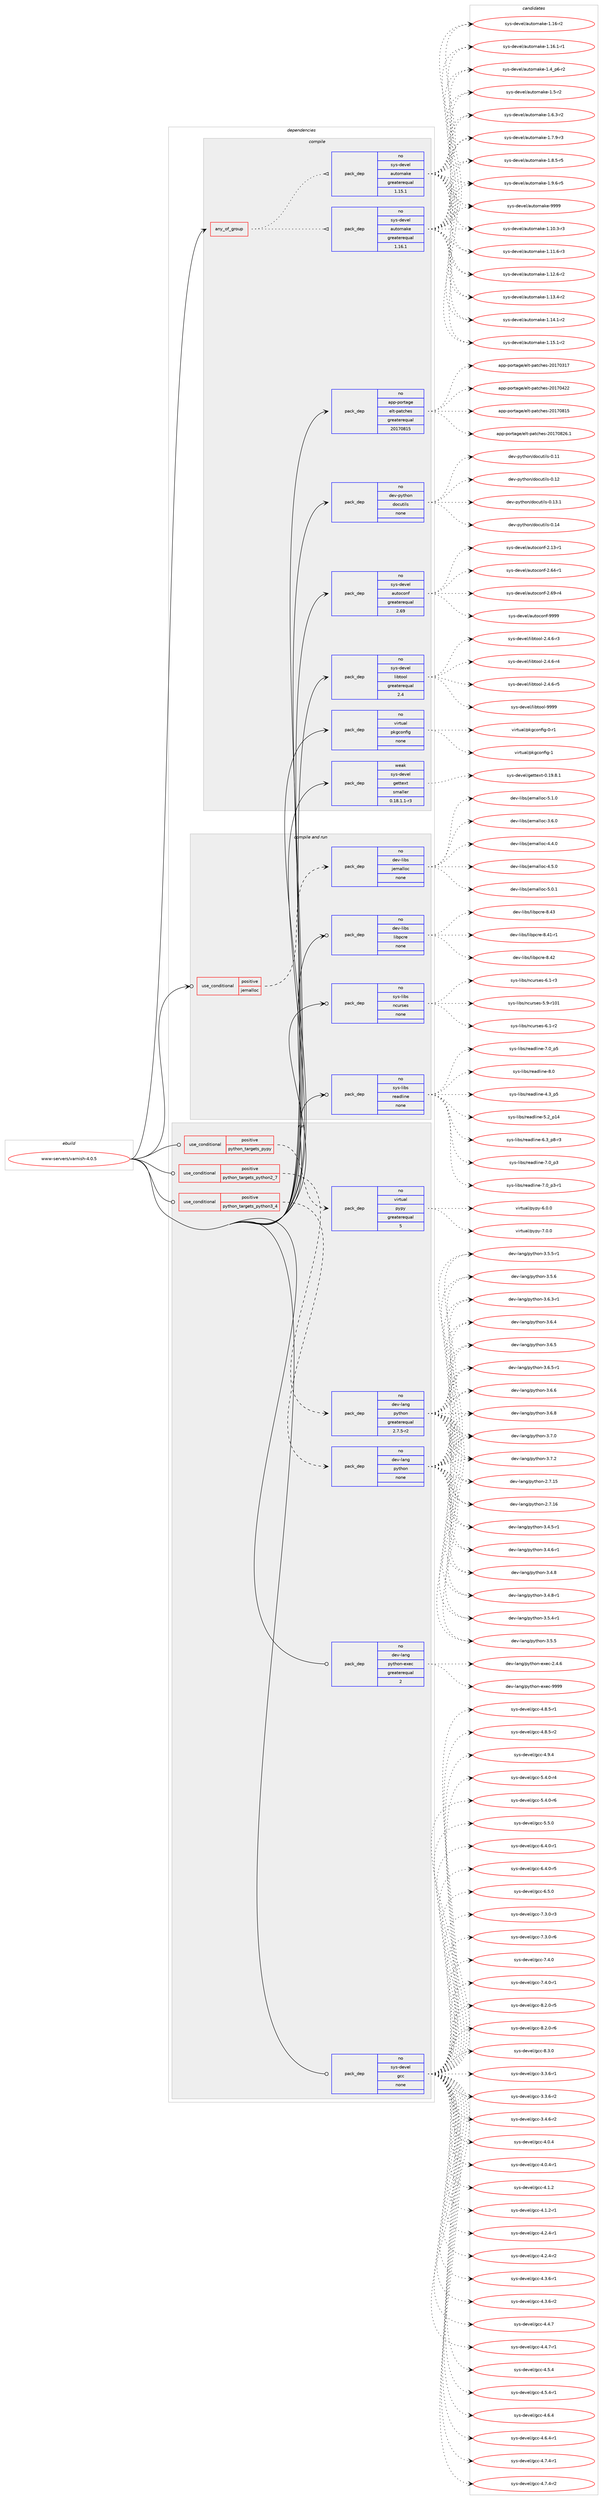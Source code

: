 digraph prolog {

# *************
# Graph options
# *************

newrank=true;
concentrate=true;
compound=true;
graph [rankdir=LR,fontname=Helvetica,fontsize=10,ranksep=1.5];#, ranksep=2.5, nodesep=0.2];
edge  [arrowhead=vee];
node  [fontname=Helvetica,fontsize=10];

# **********
# The ebuild
# **********

subgraph cluster_leftcol {
color=gray;
rank=same;
label=<<i>ebuild</i>>;
id [label="www-servers/varnish-4.0.5", color=red, width=4, href="../www-servers/varnish-4.0.5.svg"];
}

# ****************
# The dependencies
# ****************

subgraph cluster_midcol {
color=gray;
label=<<i>dependencies</i>>;
subgraph cluster_compile {
fillcolor="#eeeeee";
style=filled;
label=<<i>compile</i>>;
subgraph any28317 {
dependency1752917 [label=<<TABLE BORDER="0" CELLBORDER="1" CELLSPACING="0" CELLPADDING="4"><TR><TD CELLPADDING="10">any_of_group</TD></TR></TABLE>>, shape=none, color=red];subgraph pack1258431 {
dependency1752918 [label=<<TABLE BORDER="0" CELLBORDER="1" CELLSPACING="0" CELLPADDING="4" WIDTH="220"><TR><TD ROWSPAN="6" CELLPADDING="30">pack_dep</TD></TR><TR><TD WIDTH="110">no</TD></TR><TR><TD>sys-devel</TD></TR><TR><TD>automake</TD></TR><TR><TD>greaterequal</TD></TR><TR><TD>1.16.1</TD></TR></TABLE>>, shape=none, color=blue];
}
dependency1752917:e -> dependency1752918:w [weight=20,style="dotted",arrowhead="oinv"];
subgraph pack1258432 {
dependency1752919 [label=<<TABLE BORDER="0" CELLBORDER="1" CELLSPACING="0" CELLPADDING="4" WIDTH="220"><TR><TD ROWSPAN="6" CELLPADDING="30">pack_dep</TD></TR><TR><TD WIDTH="110">no</TD></TR><TR><TD>sys-devel</TD></TR><TR><TD>automake</TD></TR><TR><TD>greaterequal</TD></TR><TR><TD>1.15.1</TD></TR></TABLE>>, shape=none, color=blue];
}
dependency1752917:e -> dependency1752919:w [weight=20,style="dotted",arrowhead="oinv"];
}
id:e -> dependency1752917:w [weight=20,style="solid",arrowhead="vee"];
subgraph pack1258433 {
dependency1752920 [label=<<TABLE BORDER="0" CELLBORDER="1" CELLSPACING="0" CELLPADDING="4" WIDTH="220"><TR><TD ROWSPAN="6" CELLPADDING="30">pack_dep</TD></TR><TR><TD WIDTH="110">no</TD></TR><TR><TD>app-portage</TD></TR><TR><TD>elt-patches</TD></TR><TR><TD>greaterequal</TD></TR><TR><TD>20170815</TD></TR></TABLE>>, shape=none, color=blue];
}
id:e -> dependency1752920:w [weight=20,style="solid",arrowhead="vee"];
subgraph pack1258434 {
dependency1752921 [label=<<TABLE BORDER="0" CELLBORDER="1" CELLSPACING="0" CELLPADDING="4" WIDTH="220"><TR><TD ROWSPAN="6" CELLPADDING="30">pack_dep</TD></TR><TR><TD WIDTH="110">no</TD></TR><TR><TD>dev-python</TD></TR><TR><TD>docutils</TD></TR><TR><TD>none</TD></TR><TR><TD></TD></TR></TABLE>>, shape=none, color=blue];
}
id:e -> dependency1752921:w [weight=20,style="solid",arrowhead="vee"];
subgraph pack1258435 {
dependency1752922 [label=<<TABLE BORDER="0" CELLBORDER="1" CELLSPACING="0" CELLPADDING="4" WIDTH="220"><TR><TD ROWSPAN="6" CELLPADDING="30">pack_dep</TD></TR><TR><TD WIDTH="110">no</TD></TR><TR><TD>sys-devel</TD></TR><TR><TD>autoconf</TD></TR><TR><TD>greaterequal</TD></TR><TR><TD>2.69</TD></TR></TABLE>>, shape=none, color=blue];
}
id:e -> dependency1752922:w [weight=20,style="solid",arrowhead="vee"];
subgraph pack1258436 {
dependency1752923 [label=<<TABLE BORDER="0" CELLBORDER="1" CELLSPACING="0" CELLPADDING="4" WIDTH="220"><TR><TD ROWSPAN="6" CELLPADDING="30">pack_dep</TD></TR><TR><TD WIDTH="110">no</TD></TR><TR><TD>sys-devel</TD></TR><TR><TD>libtool</TD></TR><TR><TD>greaterequal</TD></TR><TR><TD>2.4</TD></TR></TABLE>>, shape=none, color=blue];
}
id:e -> dependency1752923:w [weight=20,style="solid",arrowhead="vee"];
subgraph pack1258437 {
dependency1752924 [label=<<TABLE BORDER="0" CELLBORDER="1" CELLSPACING="0" CELLPADDING="4" WIDTH="220"><TR><TD ROWSPAN="6" CELLPADDING="30">pack_dep</TD></TR><TR><TD WIDTH="110">no</TD></TR><TR><TD>virtual</TD></TR><TR><TD>pkgconfig</TD></TR><TR><TD>none</TD></TR><TR><TD></TD></TR></TABLE>>, shape=none, color=blue];
}
id:e -> dependency1752924:w [weight=20,style="solid",arrowhead="vee"];
subgraph pack1258438 {
dependency1752925 [label=<<TABLE BORDER="0" CELLBORDER="1" CELLSPACING="0" CELLPADDING="4" WIDTH="220"><TR><TD ROWSPAN="6" CELLPADDING="30">pack_dep</TD></TR><TR><TD WIDTH="110">weak</TD></TR><TR><TD>sys-devel</TD></TR><TR><TD>gettext</TD></TR><TR><TD>smaller</TD></TR><TR><TD>0.18.1.1-r3</TD></TR></TABLE>>, shape=none, color=blue];
}
id:e -> dependency1752925:w [weight=20,style="solid",arrowhead="vee"];
}
subgraph cluster_compileandrun {
fillcolor="#eeeeee";
style=filled;
label=<<i>compile and run</i>>;
subgraph cond465166 {
dependency1752926 [label=<<TABLE BORDER="0" CELLBORDER="1" CELLSPACING="0" CELLPADDING="4"><TR><TD ROWSPAN="3" CELLPADDING="10">use_conditional</TD></TR><TR><TD>positive</TD></TR><TR><TD>jemalloc</TD></TR></TABLE>>, shape=none, color=red];
subgraph pack1258439 {
dependency1752927 [label=<<TABLE BORDER="0" CELLBORDER="1" CELLSPACING="0" CELLPADDING="4" WIDTH="220"><TR><TD ROWSPAN="6" CELLPADDING="30">pack_dep</TD></TR><TR><TD WIDTH="110">no</TD></TR><TR><TD>dev-libs</TD></TR><TR><TD>jemalloc</TD></TR><TR><TD>none</TD></TR><TR><TD></TD></TR></TABLE>>, shape=none, color=blue];
}
dependency1752926:e -> dependency1752927:w [weight=20,style="dashed",arrowhead="vee"];
}
id:e -> dependency1752926:w [weight=20,style="solid",arrowhead="odotvee"];
subgraph pack1258440 {
dependency1752928 [label=<<TABLE BORDER="0" CELLBORDER="1" CELLSPACING="0" CELLPADDING="4" WIDTH="220"><TR><TD ROWSPAN="6" CELLPADDING="30">pack_dep</TD></TR><TR><TD WIDTH="110">no</TD></TR><TR><TD>dev-libs</TD></TR><TR><TD>libpcre</TD></TR><TR><TD>none</TD></TR><TR><TD></TD></TR></TABLE>>, shape=none, color=blue];
}
id:e -> dependency1752928:w [weight=20,style="solid",arrowhead="odotvee"];
subgraph pack1258441 {
dependency1752929 [label=<<TABLE BORDER="0" CELLBORDER="1" CELLSPACING="0" CELLPADDING="4" WIDTH="220"><TR><TD ROWSPAN="6" CELLPADDING="30">pack_dep</TD></TR><TR><TD WIDTH="110">no</TD></TR><TR><TD>sys-libs</TD></TR><TR><TD>ncurses</TD></TR><TR><TD>none</TD></TR><TR><TD></TD></TR></TABLE>>, shape=none, color=blue];
}
id:e -> dependency1752929:w [weight=20,style="solid",arrowhead="odotvee"];
subgraph pack1258442 {
dependency1752930 [label=<<TABLE BORDER="0" CELLBORDER="1" CELLSPACING="0" CELLPADDING="4" WIDTH="220"><TR><TD ROWSPAN="6" CELLPADDING="30">pack_dep</TD></TR><TR><TD WIDTH="110">no</TD></TR><TR><TD>sys-libs</TD></TR><TR><TD>readline</TD></TR><TR><TD>none</TD></TR><TR><TD></TD></TR></TABLE>>, shape=none, color=blue];
}
id:e -> dependency1752930:w [weight=20,style="solid",arrowhead="odotvee"];
}
subgraph cluster_run {
fillcolor="#eeeeee";
style=filled;
label=<<i>run</i>>;
subgraph cond465167 {
dependency1752931 [label=<<TABLE BORDER="0" CELLBORDER="1" CELLSPACING="0" CELLPADDING="4"><TR><TD ROWSPAN="3" CELLPADDING="10">use_conditional</TD></TR><TR><TD>positive</TD></TR><TR><TD>python_targets_pypy</TD></TR></TABLE>>, shape=none, color=red];
subgraph pack1258443 {
dependency1752932 [label=<<TABLE BORDER="0" CELLBORDER="1" CELLSPACING="0" CELLPADDING="4" WIDTH="220"><TR><TD ROWSPAN="6" CELLPADDING="30">pack_dep</TD></TR><TR><TD WIDTH="110">no</TD></TR><TR><TD>virtual</TD></TR><TR><TD>pypy</TD></TR><TR><TD>greaterequal</TD></TR><TR><TD>5</TD></TR></TABLE>>, shape=none, color=blue];
}
dependency1752931:e -> dependency1752932:w [weight=20,style="dashed",arrowhead="vee"];
}
id:e -> dependency1752931:w [weight=20,style="solid",arrowhead="odot"];
subgraph cond465168 {
dependency1752933 [label=<<TABLE BORDER="0" CELLBORDER="1" CELLSPACING="0" CELLPADDING="4"><TR><TD ROWSPAN="3" CELLPADDING="10">use_conditional</TD></TR><TR><TD>positive</TD></TR><TR><TD>python_targets_python2_7</TD></TR></TABLE>>, shape=none, color=red];
subgraph pack1258444 {
dependency1752934 [label=<<TABLE BORDER="0" CELLBORDER="1" CELLSPACING="0" CELLPADDING="4" WIDTH="220"><TR><TD ROWSPAN="6" CELLPADDING="30">pack_dep</TD></TR><TR><TD WIDTH="110">no</TD></TR><TR><TD>dev-lang</TD></TR><TR><TD>python</TD></TR><TR><TD>greaterequal</TD></TR><TR><TD>2.7.5-r2</TD></TR></TABLE>>, shape=none, color=blue];
}
dependency1752933:e -> dependency1752934:w [weight=20,style="dashed",arrowhead="vee"];
}
id:e -> dependency1752933:w [weight=20,style="solid",arrowhead="odot"];
subgraph cond465169 {
dependency1752935 [label=<<TABLE BORDER="0" CELLBORDER="1" CELLSPACING="0" CELLPADDING="4"><TR><TD ROWSPAN="3" CELLPADDING="10">use_conditional</TD></TR><TR><TD>positive</TD></TR><TR><TD>python_targets_python3_4</TD></TR></TABLE>>, shape=none, color=red];
subgraph pack1258445 {
dependency1752936 [label=<<TABLE BORDER="0" CELLBORDER="1" CELLSPACING="0" CELLPADDING="4" WIDTH="220"><TR><TD ROWSPAN="6" CELLPADDING="30">pack_dep</TD></TR><TR><TD WIDTH="110">no</TD></TR><TR><TD>dev-lang</TD></TR><TR><TD>python</TD></TR><TR><TD>none</TD></TR><TR><TD></TD></TR></TABLE>>, shape=none, color=blue];
}
dependency1752935:e -> dependency1752936:w [weight=20,style="dashed",arrowhead="vee"];
}
id:e -> dependency1752935:w [weight=20,style="solid",arrowhead="odot"];
subgraph pack1258446 {
dependency1752937 [label=<<TABLE BORDER="0" CELLBORDER="1" CELLSPACING="0" CELLPADDING="4" WIDTH="220"><TR><TD ROWSPAN="6" CELLPADDING="30">pack_dep</TD></TR><TR><TD WIDTH="110">no</TD></TR><TR><TD>dev-lang</TD></TR><TR><TD>python-exec</TD></TR><TR><TD>greaterequal</TD></TR><TR><TD>2</TD></TR></TABLE>>, shape=none, color=blue];
}
id:e -> dependency1752937:w [weight=20,style="solid",arrowhead="odot"];
subgraph pack1258447 {
dependency1752938 [label=<<TABLE BORDER="0" CELLBORDER="1" CELLSPACING="0" CELLPADDING="4" WIDTH="220"><TR><TD ROWSPAN="6" CELLPADDING="30">pack_dep</TD></TR><TR><TD WIDTH="110">no</TD></TR><TR><TD>sys-devel</TD></TR><TR><TD>gcc</TD></TR><TR><TD>none</TD></TR><TR><TD></TD></TR></TABLE>>, shape=none, color=blue];
}
id:e -> dependency1752938:w [weight=20,style="solid",arrowhead="odot"];
}
}

# **************
# The candidates
# **************

subgraph cluster_choices {
rank=same;
color=gray;
label=<<i>candidates</i>>;

subgraph choice1258431 {
color=black;
nodesep=1;
choice11512111545100101118101108479711711611110997107101454946494846514511451 [label="sys-devel/automake-1.10.3-r3", color=red, width=4,href="../sys-devel/automake-1.10.3-r3.svg"];
choice11512111545100101118101108479711711611110997107101454946494946544511451 [label="sys-devel/automake-1.11.6-r3", color=red, width=4,href="../sys-devel/automake-1.11.6-r3.svg"];
choice11512111545100101118101108479711711611110997107101454946495046544511450 [label="sys-devel/automake-1.12.6-r2", color=red, width=4,href="../sys-devel/automake-1.12.6-r2.svg"];
choice11512111545100101118101108479711711611110997107101454946495146524511450 [label="sys-devel/automake-1.13.4-r2", color=red, width=4,href="../sys-devel/automake-1.13.4-r2.svg"];
choice11512111545100101118101108479711711611110997107101454946495246494511450 [label="sys-devel/automake-1.14.1-r2", color=red, width=4,href="../sys-devel/automake-1.14.1-r2.svg"];
choice11512111545100101118101108479711711611110997107101454946495346494511450 [label="sys-devel/automake-1.15.1-r2", color=red, width=4,href="../sys-devel/automake-1.15.1-r2.svg"];
choice1151211154510010111810110847971171161111099710710145494649544511450 [label="sys-devel/automake-1.16-r2", color=red, width=4,href="../sys-devel/automake-1.16-r2.svg"];
choice11512111545100101118101108479711711611110997107101454946495446494511449 [label="sys-devel/automake-1.16.1-r1", color=red, width=4,href="../sys-devel/automake-1.16.1-r1.svg"];
choice115121115451001011181011084797117116111109971071014549465295112544511450 [label="sys-devel/automake-1.4_p6-r2", color=red, width=4,href="../sys-devel/automake-1.4_p6-r2.svg"];
choice11512111545100101118101108479711711611110997107101454946534511450 [label="sys-devel/automake-1.5-r2", color=red, width=4,href="../sys-devel/automake-1.5-r2.svg"];
choice115121115451001011181011084797117116111109971071014549465446514511450 [label="sys-devel/automake-1.6.3-r2", color=red, width=4,href="../sys-devel/automake-1.6.3-r2.svg"];
choice115121115451001011181011084797117116111109971071014549465546574511451 [label="sys-devel/automake-1.7.9-r3", color=red, width=4,href="../sys-devel/automake-1.7.9-r3.svg"];
choice115121115451001011181011084797117116111109971071014549465646534511453 [label="sys-devel/automake-1.8.5-r5", color=red, width=4,href="../sys-devel/automake-1.8.5-r5.svg"];
choice115121115451001011181011084797117116111109971071014549465746544511453 [label="sys-devel/automake-1.9.6-r5", color=red, width=4,href="../sys-devel/automake-1.9.6-r5.svg"];
choice115121115451001011181011084797117116111109971071014557575757 [label="sys-devel/automake-9999", color=red, width=4,href="../sys-devel/automake-9999.svg"];
dependency1752918:e -> choice11512111545100101118101108479711711611110997107101454946494846514511451:w [style=dotted,weight="100"];
dependency1752918:e -> choice11512111545100101118101108479711711611110997107101454946494946544511451:w [style=dotted,weight="100"];
dependency1752918:e -> choice11512111545100101118101108479711711611110997107101454946495046544511450:w [style=dotted,weight="100"];
dependency1752918:e -> choice11512111545100101118101108479711711611110997107101454946495146524511450:w [style=dotted,weight="100"];
dependency1752918:e -> choice11512111545100101118101108479711711611110997107101454946495246494511450:w [style=dotted,weight="100"];
dependency1752918:e -> choice11512111545100101118101108479711711611110997107101454946495346494511450:w [style=dotted,weight="100"];
dependency1752918:e -> choice1151211154510010111810110847971171161111099710710145494649544511450:w [style=dotted,weight="100"];
dependency1752918:e -> choice11512111545100101118101108479711711611110997107101454946495446494511449:w [style=dotted,weight="100"];
dependency1752918:e -> choice115121115451001011181011084797117116111109971071014549465295112544511450:w [style=dotted,weight="100"];
dependency1752918:e -> choice11512111545100101118101108479711711611110997107101454946534511450:w [style=dotted,weight="100"];
dependency1752918:e -> choice115121115451001011181011084797117116111109971071014549465446514511450:w [style=dotted,weight="100"];
dependency1752918:e -> choice115121115451001011181011084797117116111109971071014549465546574511451:w [style=dotted,weight="100"];
dependency1752918:e -> choice115121115451001011181011084797117116111109971071014549465646534511453:w [style=dotted,weight="100"];
dependency1752918:e -> choice115121115451001011181011084797117116111109971071014549465746544511453:w [style=dotted,weight="100"];
dependency1752918:e -> choice115121115451001011181011084797117116111109971071014557575757:w [style=dotted,weight="100"];
}
subgraph choice1258432 {
color=black;
nodesep=1;
choice11512111545100101118101108479711711611110997107101454946494846514511451 [label="sys-devel/automake-1.10.3-r3", color=red, width=4,href="../sys-devel/automake-1.10.3-r3.svg"];
choice11512111545100101118101108479711711611110997107101454946494946544511451 [label="sys-devel/automake-1.11.6-r3", color=red, width=4,href="../sys-devel/automake-1.11.6-r3.svg"];
choice11512111545100101118101108479711711611110997107101454946495046544511450 [label="sys-devel/automake-1.12.6-r2", color=red, width=4,href="../sys-devel/automake-1.12.6-r2.svg"];
choice11512111545100101118101108479711711611110997107101454946495146524511450 [label="sys-devel/automake-1.13.4-r2", color=red, width=4,href="../sys-devel/automake-1.13.4-r2.svg"];
choice11512111545100101118101108479711711611110997107101454946495246494511450 [label="sys-devel/automake-1.14.1-r2", color=red, width=4,href="../sys-devel/automake-1.14.1-r2.svg"];
choice11512111545100101118101108479711711611110997107101454946495346494511450 [label="sys-devel/automake-1.15.1-r2", color=red, width=4,href="../sys-devel/automake-1.15.1-r2.svg"];
choice1151211154510010111810110847971171161111099710710145494649544511450 [label="sys-devel/automake-1.16-r2", color=red, width=4,href="../sys-devel/automake-1.16-r2.svg"];
choice11512111545100101118101108479711711611110997107101454946495446494511449 [label="sys-devel/automake-1.16.1-r1", color=red, width=4,href="../sys-devel/automake-1.16.1-r1.svg"];
choice115121115451001011181011084797117116111109971071014549465295112544511450 [label="sys-devel/automake-1.4_p6-r2", color=red, width=4,href="../sys-devel/automake-1.4_p6-r2.svg"];
choice11512111545100101118101108479711711611110997107101454946534511450 [label="sys-devel/automake-1.5-r2", color=red, width=4,href="../sys-devel/automake-1.5-r2.svg"];
choice115121115451001011181011084797117116111109971071014549465446514511450 [label="sys-devel/automake-1.6.3-r2", color=red, width=4,href="../sys-devel/automake-1.6.3-r2.svg"];
choice115121115451001011181011084797117116111109971071014549465546574511451 [label="sys-devel/automake-1.7.9-r3", color=red, width=4,href="../sys-devel/automake-1.7.9-r3.svg"];
choice115121115451001011181011084797117116111109971071014549465646534511453 [label="sys-devel/automake-1.8.5-r5", color=red, width=4,href="../sys-devel/automake-1.8.5-r5.svg"];
choice115121115451001011181011084797117116111109971071014549465746544511453 [label="sys-devel/automake-1.9.6-r5", color=red, width=4,href="../sys-devel/automake-1.9.6-r5.svg"];
choice115121115451001011181011084797117116111109971071014557575757 [label="sys-devel/automake-9999", color=red, width=4,href="../sys-devel/automake-9999.svg"];
dependency1752919:e -> choice11512111545100101118101108479711711611110997107101454946494846514511451:w [style=dotted,weight="100"];
dependency1752919:e -> choice11512111545100101118101108479711711611110997107101454946494946544511451:w [style=dotted,weight="100"];
dependency1752919:e -> choice11512111545100101118101108479711711611110997107101454946495046544511450:w [style=dotted,weight="100"];
dependency1752919:e -> choice11512111545100101118101108479711711611110997107101454946495146524511450:w [style=dotted,weight="100"];
dependency1752919:e -> choice11512111545100101118101108479711711611110997107101454946495246494511450:w [style=dotted,weight="100"];
dependency1752919:e -> choice11512111545100101118101108479711711611110997107101454946495346494511450:w [style=dotted,weight="100"];
dependency1752919:e -> choice1151211154510010111810110847971171161111099710710145494649544511450:w [style=dotted,weight="100"];
dependency1752919:e -> choice11512111545100101118101108479711711611110997107101454946495446494511449:w [style=dotted,weight="100"];
dependency1752919:e -> choice115121115451001011181011084797117116111109971071014549465295112544511450:w [style=dotted,weight="100"];
dependency1752919:e -> choice11512111545100101118101108479711711611110997107101454946534511450:w [style=dotted,weight="100"];
dependency1752919:e -> choice115121115451001011181011084797117116111109971071014549465446514511450:w [style=dotted,weight="100"];
dependency1752919:e -> choice115121115451001011181011084797117116111109971071014549465546574511451:w [style=dotted,weight="100"];
dependency1752919:e -> choice115121115451001011181011084797117116111109971071014549465646534511453:w [style=dotted,weight="100"];
dependency1752919:e -> choice115121115451001011181011084797117116111109971071014549465746544511453:w [style=dotted,weight="100"];
dependency1752919:e -> choice115121115451001011181011084797117116111109971071014557575757:w [style=dotted,weight="100"];
}
subgraph choice1258433 {
color=black;
nodesep=1;
choice97112112451121111141169710310147101108116451129711699104101115455048495548514955 [label="app-portage/elt-patches-20170317", color=red, width=4,href="../app-portage/elt-patches-20170317.svg"];
choice97112112451121111141169710310147101108116451129711699104101115455048495548525050 [label="app-portage/elt-patches-20170422", color=red, width=4,href="../app-portage/elt-patches-20170422.svg"];
choice97112112451121111141169710310147101108116451129711699104101115455048495548564953 [label="app-portage/elt-patches-20170815", color=red, width=4,href="../app-portage/elt-patches-20170815.svg"];
choice971121124511211111411697103101471011081164511297116991041011154550484955485650544649 [label="app-portage/elt-patches-20170826.1", color=red, width=4,href="../app-portage/elt-patches-20170826.1.svg"];
dependency1752920:e -> choice97112112451121111141169710310147101108116451129711699104101115455048495548514955:w [style=dotted,weight="100"];
dependency1752920:e -> choice97112112451121111141169710310147101108116451129711699104101115455048495548525050:w [style=dotted,weight="100"];
dependency1752920:e -> choice97112112451121111141169710310147101108116451129711699104101115455048495548564953:w [style=dotted,weight="100"];
dependency1752920:e -> choice971121124511211111411697103101471011081164511297116991041011154550484955485650544649:w [style=dotted,weight="100"];
}
subgraph choice1258434 {
color=black;
nodesep=1;
choice1001011184511212111610411111047100111991171161051081154548464949 [label="dev-python/docutils-0.11", color=red, width=4,href="../dev-python/docutils-0.11.svg"];
choice1001011184511212111610411111047100111991171161051081154548464950 [label="dev-python/docutils-0.12", color=red, width=4,href="../dev-python/docutils-0.12.svg"];
choice10010111845112121116104111110471001119911711610510811545484649514649 [label="dev-python/docutils-0.13.1", color=red, width=4,href="../dev-python/docutils-0.13.1.svg"];
choice1001011184511212111610411111047100111991171161051081154548464952 [label="dev-python/docutils-0.14", color=red, width=4,href="../dev-python/docutils-0.14.svg"];
dependency1752921:e -> choice1001011184511212111610411111047100111991171161051081154548464949:w [style=dotted,weight="100"];
dependency1752921:e -> choice1001011184511212111610411111047100111991171161051081154548464950:w [style=dotted,weight="100"];
dependency1752921:e -> choice10010111845112121116104111110471001119911711610510811545484649514649:w [style=dotted,weight="100"];
dependency1752921:e -> choice1001011184511212111610411111047100111991171161051081154548464952:w [style=dotted,weight="100"];
}
subgraph choice1258435 {
color=black;
nodesep=1;
choice1151211154510010111810110847971171161119911111010245504649514511449 [label="sys-devel/autoconf-2.13-r1", color=red, width=4,href="../sys-devel/autoconf-2.13-r1.svg"];
choice1151211154510010111810110847971171161119911111010245504654524511449 [label="sys-devel/autoconf-2.64-r1", color=red, width=4,href="../sys-devel/autoconf-2.64-r1.svg"];
choice1151211154510010111810110847971171161119911111010245504654574511452 [label="sys-devel/autoconf-2.69-r4", color=red, width=4,href="../sys-devel/autoconf-2.69-r4.svg"];
choice115121115451001011181011084797117116111991111101024557575757 [label="sys-devel/autoconf-9999", color=red, width=4,href="../sys-devel/autoconf-9999.svg"];
dependency1752922:e -> choice1151211154510010111810110847971171161119911111010245504649514511449:w [style=dotted,weight="100"];
dependency1752922:e -> choice1151211154510010111810110847971171161119911111010245504654524511449:w [style=dotted,weight="100"];
dependency1752922:e -> choice1151211154510010111810110847971171161119911111010245504654574511452:w [style=dotted,weight="100"];
dependency1752922:e -> choice115121115451001011181011084797117116111991111101024557575757:w [style=dotted,weight="100"];
}
subgraph choice1258436 {
color=black;
nodesep=1;
choice1151211154510010111810110847108105981161111111084550465246544511451 [label="sys-devel/libtool-2.4.6-r3", color=red, width=4,href="../sys-devel/libtool-2.4.6-r3.svg"];
choice1151211154510010111810110847108105981161111111084550465246544511452 [label="sys-devel/libtool-2.4.6-r4", color=red, width=4,href="../sys-devel/libtool-2.4.6-r4.svg"];
choice1151211154510010111810110847108105981161111111084550465246544511453 [label="sys-devel/libtool-2.4.6-r5", color=red, width=4,href="../sys-devel/libtool-2.4.6-r5.svg"];
choice1151211154510010111810110847108105981161111111084557575757 [label="sys-devel/libtool-9999", color=red, width=4,href="../sys-devel/libtool-9999.svg"];
dependency1752923:e -> choice1151211154510010111810110847108105981161111111084550465246544511451:w [style=dotted,weight="100"];
dependency1752923:e -> choice1151211154510010111810110847108105981161111111084550465246544511452:w [style=dotted,weight="100"];
dependency1752923:e -> choice1151211154510010111810110847108105981161111111084550465246544511453:w [style=dotted,weight="100"];
dependency1752923:e -> choice1151211154510010111810110847108105981161111111084557575757:w [style=dotted,weight="100"];
}
subgraph choice1258437 {
color=black;
nodesep=1;
choice11810511411611797108471121071039911111010210510345484511449 [label="virtual/pkgconfig-0-r1", color=red, width=4,href="../virtual/pkgconfig-0-r1.svg"];
choice1181051141161179710847112107103991111101021051034549 [label="virtual/pkgconfig-1", color=red, width=4,href="../virtual/pkgconfig-1.svg"];
dependency1752924:e -> choice11810511411611797108471121071039911111010210510345484511449:w [style=dotted,weight="100"];
dependency1752924:e -> choice1181051141161179710847112107103991111101021051034549:w [style=dotted,weight="100"];
}
subgraph choice1258438 {
color=black;
nodesep=1;
choice1151211154510010111810110847103101116116101120116454846495746564649 [label="sys-devel/gettext-0.19.8.1", color=red, width=4,href="../sys-devel/gettext-0.19.8.1.svg"];
dependency1752925:e -> choice1151211154510010111810110847103101116116101120116454846495746564649:w [style=dotted,weight="100"];
}
subgraph choice1258439 {
color=black;
nodesep=1;
choice1001011184510810598115471061011099710810811199455146544648 [label="dev-libs/jemalloc-3.6.0", color=red, width=4,href="../dev-libs/jemalloc-3.6.0.svg"];
choice1001011184510810598115471061011099710810811199455246524648 [label="dev-libs/jemalloc-4.4.0", color=red, width=4,href="../dev-libs/jemalloc-4.4.0.svg"];
choice1001011184510810598115471061011099710810811199455246534648 [label="dev-libs/jemalloc-4.5.0", color=red, width=4,href="../dev-libs/jemalloc-4.5.0.svg"];
choice1001011184510810598115471061011099710810811199455346484649 [label="dev-libs/jemalloc-5.0.1", color=red, width=4,href="../dev-libs/jemalloc-5.0.1.svg"];
choice1001011184510810598115471061011099710810811199455346494648 [label="dev-libs/jemalloc-5.1.0", color=red, width=4,href="../dev-libs/jemalloc-5.1.0.svg"];
dependency1752927:e -> choice1001011184510810598115471061011099710810811199455146544648:w [style=dotted,weight="100"];
dependency1752927:e -> choice1001011184510810598115471061011099710810811199455246524648:w [style=dotted,weight="100"];
dependency1752927:e -> choice1001011184510810598115471061011099710810811199455246534648:w [style=dotted,weight="100"];
dependency1752927:e -> choice1001011184510810598115471061011099710810811199455346484649:w [style=dotted,weight="100"];
dependency1752927:e -> choice1001011184510810598115471061011099710810811199455346494648:w [style=dotted,weight="100"];
}
subgraph choice1258440 {
color=black;
nodesep=1;
choice100101118451081059811547108105981129911410145564652494511449 [label="dev-libs/libpcre-8.41-r1", color=red, width=4,href="../dev-libs/libpcre-8.41-r1.svg"];
choice10010111845108105981154710810598112991141014556465250 [label="dev-libs/libpcre-8.42", color=red, width=4,href="../dev-libs/libpcre-8.42.svg"];
choice10010111845108105981154710810598112991141014556465251 [label="dev-libs/libpcre-8.43", color=red, width=4,href="../dev-libs/libpcre-8.43.svg"];
dependency1752928:e -> choice100101118451081059811547108105981129911410145564652494511449:w [style=dotted,weight="100"];
dependency1752928:e -> choice10010111845108105981154710810598112991141014556465250:w [style=dotted,weight="100"];
dependency1752928:e -> choice10010111845108105981154710810598112991141014556465251:w [style=dotted,weight="100"];
}
subgraph choice1258441 {
color=black;
nodesep=1;
choice115121115451081059811547110991171141151011154553465745114494849 [label="sys-libs/ncurses-5.9-r101", color=red, width=4,href="../sys-libs/ncurses-5.9-r101.svg"];
choice11512111545108105981154711099117114115101115455446494511450 [label="sys-libs/ncurses-6.1-r2", color=red, width=4,href="../sys-libs/ncurses-6.1-r2.svg"];
choice11512111545108105981154711099117114115101115455446494511451 [label="sys-libs/ncurses-6.1-r3", color=red, width=4,href="../sys-libs/ncurses-6.1-r3.svg"];
dependency1752929:e -> choice115121115451081059811547110991171141151011154553465745114494849:w [style=dotted,weight="100"];
dependency1752929:e -> choice11512111545108105981154711099117114115101115455446494511450:w [style=dotted,weight="100"];
dependency1752929:e -> choice11512111545108105981154711099117114115101115455446494511451:w [style=dotted,weight="100"];
}
subgraph choice1258442 {
color=black;
nodesep=1;
choice11512111545108105981154711410197100108105110101455246519511253 [label="sys-libs/readline-4.3_p5", color=red, width=4,href="../sys-libs/readline-4.3_p5.svg"];
choice1151211154510810598115471141019710010810511010145534650951124952 [label="sys-libs/readline-5.2_p14", color=red, width=4,href="../sys-libs/readline-5.2_p14.svg"];
choice115121115451081059811547114101971001081051101014554465195112564511451 [label="sys-libs/readline-6.3_p8-r3", color=red, width=4,href="../sys-libs/readline-6.3_p8-r3.svg"];
choice11512111545108105981154711410197100108105110101455546489511251 [label="sys-libs/readline-7.0_p3", color=red, width=4,href="../sys-libs/readline-7.0_p3.svg"];
choice115121115451081059811547114101971001081051101014555464895112514511449 [label="sys-libs/readline-7.0_p3-r1", color=red, width=4,href="../sys-libs/readline-7.0_p3-r1.svg"];
choice11512111545108105981154711410197100108105110101455546489511253 [label="sys-libs/readline-7.0_p5", color=red, width=4,href="../sys-libs/readline-7.0_p5.svg"];
choice1151211154510810598115471141019710010810511010145564648 [label="sys-libs/readline-8.0", color=red, width=4,href="../sys-libs/readline-8.0.svg"];
dependency1752930:e -> choice11512111545108105981154711410197100108105110101455246519511253:w [style=dotted,weight="100"];
dependency1752930:e -> choice1151211154510810598115471141019710010810511010145534650951124952:w [style=dotted,weight="100"];
dependency1752930:e -> choice115121115451081059811547114101971001081051101014554465195112564511451:w [style=dotted,weight="100"];
dependency1752930:e -> choice11512111545108105981154711410197100108105110101455546489511251:w [style=dotted,weight="100"];
dependency1752930:e -> choice115121115451081059811547114101971001081051101014555464895112514511449:w [style=dotted,weight="100"];
dependency1752930:e -> choice11512111545108105981154711410197100108105110101455546489511253:w [style=dotted,weight="100"];
dependency1752930:e -> choice1151211154510810598115471141019710010810511010145564648:w [style=dotted,weight="100"];
}
subgraph choice1258443 {
color=black;
nodesep=1;
choice1181051141161179710847112121112121455446484648 [label="virtual/pypy-6.0.0", color=red, width=4,href="../virtual/pypy-6.0.0.svg"];
choice1181051141161179710847112121112121455546484648 [label="virtual/pypy-7.0.0", color=red, width=4,href="../virtual/pypy-7.0.0.svg"];
dependency1752932:e -> choice1181051141161179710847112121112121455446484648:w [style=dotted,weight="100"];
dependency1752932:e -> choice1181051141161179710847112121112121455546484648:w [style=dotted,weight="100"];
}
subgraph choice1258444 {
color=black;
nodesep=1;
choice10010111845108971101034711212111610411111045504655464953 [label="dev-lang/python-2.7.15", color=red, width=4,href="../dev-lang/python-2.7.15.svg"];
choice10010111845108971101034711212111610411111045504655464954 [label="dev-lang/python-2.7.16", color=red, width=4,href="../dev-lang/python-2.7.16.svg"];
choice1001011184510897110103471121211161041111104551465246534511449 [label="dev-lang/python-3.4.5-r1", color=red, width=4,href="../dev-lang/python-3.4.5-r1.svg"];
choice1001011184510897110103471121211161041111104551465246544511449 [label="dev-lang/python-3.4.6-r1", color=red, width=4,href="../dev-lang/python-3.4.6-r1.svg"];
choice100101118451089711010347112121116104111110455146524656 [label="dev-lang/python-3.4.8", color=red, width=4,href="../dev-lang/python-3.4.8.svg"];
choice1001011184510897110103471121211161041111104551465246564511449 [label="dev-lang/python-3.4.8-r1", color=red, width=4,href="../dev-lang/python-3.4.8-r1.svg"];
choice1001011184510897110103471121211161041111104551465346524511449 [label="dev-lang/python-3.5.4-r1", color=red, width=4,href="../dev-lang/python-3.5.4-r1.svg"];
choice100101118451089711010347112121116104111110455146534653 [label="dev-lang/python-3.5.5", color=red, width=4,href="../dev-lang/python-3.5.5.svg"];
choice1001011184510897110103471121211161041111104551465346534511449 [label="dev-lang/python-3.5.5-r1", color=red, width=4,href="../dev-lang/python-3.5.5-r1.svg"];
choice100101118451089711010347112121116104111110455146534654 [label="dev-lang/python-3.5.6", color=red, width=4,href="../dev-lang/python-3.5.6.svg"];
choice1001011184510897110103471121211161041111104551465446514511449 [label="dev-lang/python-3.6.3-r1", color=red, width=4,href="../dev-lang/python-3.6.3-r1.svg"];
choice100101118451089711010347112121116104111110455146544652 [label="dev-lang/python-3.6.4", color=red, width=4,href="../dev-lang/python-3.6.4.svg"];
choice100101118451089711010347112121116104111110455146544653 [label="dev-lang/python-3.6.5", color=red, width=4,href="../dev-lang/python-3.6.5.svg"];
choice1001011184510897110103471121211161041111104551465446534511449 [label="dev-lang/python-3.6.5-r1", color=red, width=4,href="../dev-lang/python-3.6.5-r1.svg"];
choice100101118451089711010347112121116104111110455146544654 [label="dev-lang/python-3.6.6", color=red, width=4,href="../dev-lang/python-3.6.6.svg"];
choice100101118451089711010347112121116104111110455146544656 [label="dev-lang/python-3.6.8", color=red, width=4,href="../dev-lang/python-3.6.8.svg"];
choice100101118451089711010347112121116104111110455146554648 [label="dev-lang/python-3.7.0", color=red, width=4,href="../dev-lang/python-3.7.0.svg"];
choice100101118451089711010347112121116104111110455146554650 [label="dev-lang/python-3.7.2", color=red, width=4,href="../dev-lang/python-3.7.2.svg"];
dependency1752934:e -> choice10010111845108971101034711212111610411111045504655464953:w [style=dotted,weight="100"];
dependency1752934:e -> choice10010111845108971101034711212111610411111045504655464954:w [style=dotted,weight="100"];
dependency1752934:e -> choice1001011184510897110103471121211161041111104551465246534511449:w [style=dotted,weight="100"];
dependency1752934:e -> choice1001011184510897110103471121211161041111104551465246544511449:w [style=dotted,weight="100"];
dependency1752934:e -> choice100101118451089711010347112121116104111110455146524656:w [style=dotted,weight="100"];
dependency1752934:e -> choice1001011184510897110103471121211161041111104551465246564511449:w [style=dotted,weight="100"];
dependency1752934:e -> choice1001011184510897110103471121211161041111104551465346524511449:w [style=dotted,weight="100"];
dependency1752934:e -> choice100101118451089711010347112121116104111110455146534653:w [style=dotted,weight="100"];
dependency1752934:e -> choice1001011184510897110103471121211161041111104551465346534511449:w [style=dotted,weight="100"];
dependency1752934:e -> choice100101118451089711010347112121116104111110455146534654:w [style=dotted,weight="100"];
dependency1752934:e -> choice1001011184510897110103471121211161041111104551465446514511449:w [style=dotted,weight="100"];
dependency1752934:e -> choice100101118451089711010347112121116104111110455146544652:w [style=dotted,weight="100"];
dependency1752934:e -> choice100101118451089711010347112121116104111110455146544653:w [style=dotted,weight="100"];
dependency1752934:e -> choice1001011184510897110103471121211161041111104551465446534511449:w [style=dotted,weight="100"];
dependency1752934:e -> choice100101118451089711010347112121116104111110455146544654:w [style=dotted,weight="100"];
dependency1752934:e -> choice100101118451089711010347112121116104111110455146544656:w [style=dotted,weight="100"];
dependency1752934:e -> choice100101118451089711010347112121116104111110455146554648:w [style=dotted,weight="100"];
dependency1752934:e -> choice100101118451089711010347112121116104111110455146554650:w [style=dotted,weight="100"];
}
subgraph choice1258445 {
color=black;
nodesep=1;
choice10010111845108971101034711212111610411111045504655464953 [label="dev-lang/python-2.7.15", color=red, width=4,href="../dev-lang/python-2.7.15.svg"];
choice10010111845108971101034711212111610411111045504655464954 [label="dev-lang/python-2.7.16", color=red, width=4,href="../dev-lang/python-2.7.16.svg"];
choice1001011184510897110103471121211161041111104551465246534511449 [label="dev-lang/python-3.4.5-r1", color=red, width=4,href="../dev-lang/python-3.4.5-r1.svg"];
choice1001011184510897110103471121211161041111104551465246544511449 [label="dev-lang/python-3.4.6-r1", color=red, width=4,href="../dev-lang/python-3.4.6-r1.svg"];
choice100101118451089711010347112121116104111110455146524656 [label="dev-lang/python-3.4.8", color=red, width=4,href="../dev-lang/python-3.4.8.svg"];
choice1001011184510897110103471121211161041111104551465246564511449 [label="dev-lang/python-3.4.8-r1", color=red, width=4,href="../dev-lang/python-3.4.8-r1.svg"];
choice1001011184510897110103471121211161041111104551465346524511449 [label="dev-lang/python-3.5.4-r1", color=red, width=4,href="../dev-lang/python-3.5.4-r1.svg"];
choice100101118451089711010347112121116104111110455146534653 [label="dev-lang/python-3.5.5", color=red, width=4,href="../dev-lang/python-3.5.5.svg"];
choice1001011184510897110103471121211161041111104551465346534511449 [label="dev-lang/python-3.5.5-r1", color=red, width=4,href="../dev-lang/python-3.5.5-r1.svg"];
choice100101118451089711010347112121116104111110455146534654 [label="dev-lang/python-3.5.6", color=red, width=4,href="../dev-lang/python-3.5.6.svg"];
choice1001011184510897110103471121211161041111104551465446514511449 [label="dev-lang/python-3.6.3-r1", color=red, width=4,href="../dev-lang/python-3.6.3-r1.svg"];
choice100101118451089711010347112121116104111110455146544652 [label="dev-lang/python-3.6.4", color=red, width=4,href="../dev-lang/python-3.6.4.svg"];
choice100101118451089711010347112121116104111110455146544653 [label="dev-lang/python-3.6.5", color=red, width=4,href="../dev-lang/python-3.6.5.svg"];
choice1001011184510897110103471121211161041111104551465446534511449 [label="dev-lang/python-3.6.5-r1", color=red, width=4,href="../dev-lang/python-3.6.5-r1.svg"];
choice100101118451089711010347112121116104111110455146544654 [label="dev-lang/python-3.6.6", color=red, width=4,href="../dev-lang/python-3.6.6.svg"];
choice100101118451089711010347112121116104111110455146544656 [label="dev-lang/python-3.6.8", color=red, width=4,href="../dev-lang/python-3.6.8.svg"];
choice100101118451089711010347112121116104111110455146554648 [label="dev-lang/python-3.7.0", color=red, width=4,href="../dev-lang/python-3.7.0.svg"];
choice100101118451089711010347112121116104111110455146554650 [label="dev-lang/python-3.7.2", color=red, width=4,href="../dev-lang/python-3.7.2.svg"];
dependency1752936:e -> choice10010111845108971101034711212111610411111045504655464953:w [style=dotted,weight="100"];
dependency1752936:e -> choice10010111845108971101034711212111610411111045504655464954:w [style=dotted,weight="100"];
dependency1752936:e -> choice1001011184510897110103471121211161041111104551465246534511449:w [style=dotted,weight="100"];
dependency1752936:e -> choice1001011184510897110103471121211161041111104551465246544511449:w [style=dotted,weight="100"];
dependency1752936:e -> choice100101118451089711010347112121116104111110455146524656:w [style=dotted,weight="100"];
dependency1752936:e -> choice1001011184510897110103471121211161041111104551465246564511449:w [style=dotted,weight="100"];
dependency1752936:e -> choice1001011184510897110103471121211161041111104551465346524511449:w [style=dotted,weight="100"];
dependency1752936:e -> choice100101118451089711010347112121116104111110455146534653:w [style=dotted,weight="100"];
dependency1752936:e -> choice1001011184510897110103471121211161041111104551465346534511449:w [style=dotted,weight="100"];
dependency1752936:e -> choice100101118451089711010347112121116104111110455146534654:w [style=dotted,weight="100"];
dependency1752936:e -> choice1001011184510897110103471121211161041111104551465446514511449:w [style=dotted,weight="100"];
dependency1752936:e -> choice100101118451089711010347112121116104111110455146544652:w [style=dotted,weight="100"];
dependency1752936:e -> choice100101118451089711010347112121116104111110455146544653:w [style=dotted,weight="100"];
dependency1752936:e -> choice1001011184510897110103471121211161041111104551465446534511449:w [style=dotted,weight="100"];
dependency1752936:e -> choice100101118451089711010347112121116104111110455146544654:w [style=dotted,weight="100"];
dependency1752936:e -> choice100101118451089711010347112121116104111110455146544656:w [style=dotted,weight="100"];
dependency1752936:e -> choice100101118451089711010347112121116104111110455146554648:w [style=dotted,weight="100"];
dependency1752936:e -> choice100101118451089711010347112121116104111110455146554650:w [style=dotted,weight="100"];
}
subgraph choice1258446 {
color=black;
nodesep=1;
choice1001011184510897110103471121211161041111104510112010199455046524654 [label="dev-lang/python-exec-2.4.6", color=red, width=4,href="../dev-lang/python-exec-2.4.6.svg"];
choice10010111845108971101034711212111610411111045101120101994557575757 [label="dev-lang/python-exec-9999", color=red, width=4,href="../dev-lang/python-exec-9999.svg"];
dependency1752937:e -> choice1001011184510897110103471121211161041111104510112010199455046524654:w [style=dotted,weight="100"];
dependency1752937:e -> choice10010111845108971101034711212111610411111045101120101994557575757:w [style=dotted,weight="100"];
}
subgraph choice1258447 {
color=black;
nodesep=1;
choice115121115451001011181011084710399994551465146544511449 [label="sys-devel/gcc-3.3.6-r1", color=red, width=4,href="../sys-devel/gcc-3.3.6-r1.svg"];
choice115121115451001011181011084710399994551465146544511450 [label="sys-devel/gcc-3.3.6-r2", color=red, width=4,href="../sys-devel/gcc-3.3.6-r2.svg"];
choice115121115451001011181011084710399994551465246544511450 [label="sys-devel/gcc-3.4.6-r2", color=red, width=4,href="../sys-devel/gcc-3.4.6-r2.svg"];
choice11512111545100101118101108471039999455246484652 [label="sys-devel/gcc-4.0.4", color=red, width=4,href="../sys-devel/gcc-4.0.4.svg"];
choice115121115451001011181011084710399994552464846524511449 [label="sys-devel/gcc-4.0.4-r1", color=red, width=4,href="../sys-devel/gcc-4.0.4-r1.svg"];
choice11512111545100101118101108471039999455246494650 [label="sys-devel/gcc-4.1.2", color=red, width=4,href="../sys-devel/gcc-4.1.2.svg"];
choice115121115451001011181011084710399994552464946504511449 [label="sys-devel/gcc-4.1.2-r1", color=red, width=4,href="../sys-devel/gcc-4.1.2-r1.svg"];
choice115121115451001011181011084710399994552465046524511449 [label="sys-devel/gcc-4.2.4-r1", color=red, width=4,href="../sys-devel/gcc-4.2.4-r1.svg"];
choice115121115451001011181011084710399994552465046524511450 [label="sys-devel/gcc-4.2.4-r2", color=red, width=4,href="../sys-devel/gcc-4.2.4-r2.svg"];
choice115121115451001011181011084710399994552465146544511449 [label="sys-devel/gcc-4.3.6-r1", color=red, width=4,href="../sys-devel/gcc-4.3.6-r1.svg"];
choice115121115451001011181011084710399994552465146544511450 [label="sys-devel/gcc-4.3.6-r2", color=red, width=4,href="../sys-devel/gcc-4.3.6-r2.svg"];
choice11512111545100101118101108471039999455246524655 [label="sys-devel/gcc-4.4.7", color=red, width=4,href="../sys-devel/gcc-4.4.7.svg"];
choice115121115451001011181011084710399994552465246554511449 [label="sys-devel/gcc-4.4.7-r1", color=red, width=4,href="../sys-devel/gcc-4.4.7-r1.svg"];
choice11512111545100101118101108471039999455246534652 [label="sys-devel/gcc-4.5.4", color=red, width=4,href="../sys-devel/gcc-4.5.4.svg"];
choice115121115451001011181011084710399994552465346524511449 [label="sys-devel/gcc-4.5.4-r1", color=red, width=4,href="../sys-devel/gcc-4.5.4-r1.svg"];
choice11512111545100101118101108471039999455246544652 [label="sys-devel/gcc-4.6.4", color=red, width=4,href="../sys-devel/gcc-4.6.4.svg"];
choice115121115451001011181011084710399994552465446524511449 [label="sys-devel/gcc-4.6.4-r1", color=red, width=4,href="../sys-devel/gcc-4.6.4-r1.svg"];
choice115121115451001011181011084710399994552465546524511449 [label="sys-devel/gcc-4.7.4-r1", color=red, width=4,href="../sys-devel/gcc-4.7.4-r1.svg"];
choice115121115451001011181011084710399994552465546524511450 [label="sys-devel/gcc-4.7.4-r2", color=red, width=4,href="../sys-devel/gcc-4.7.4-r2.svg"];
choice115121115451001011181011084710399994552465646534511449 [label="sys-devel/gcc-4.8.5-r1", color=red, width=4,href="../sys-devel/gcc-4.8.5-r1.svg"];
choice115121115451001011181011084710399994552465646534511450 [label="sys-devel/gcc-4.8.5-r2", color=red, width=4,href="../sys-devel/gcc-4.8.5-r2.svg"];
choice11512111545100101118101108471039999455246574652 [label="sys-devel/gcc-4.9.4", color=red, width=4,href="../sys-devel/gcc-4.9.4.svg"];
choice115121115451001011181011084710399994553465246484511452 [label="sys-devel/gcc-5.4.0-r4", color=red, width=4,href="../sys-devel/gcc-5.4.0-r4.svg"];
choice115121115451001011181011084710399994553465246484511454 [label="sys-devel/gcc-5.4.0-r6", color=red, width=4,href="../sys-devel/gcc-5.4.0-r6.svg"];
choice11512111545100101118101108471039999455346534648 [label="sys-devel/gcc-5.5.0", color=red, width=4,href="../sys-devel/gcc-5.5.0.svg"];
choice115121115451001011181011084710399994554465246484511449 [label="sys-devel/gcc-6.4.0-r1", color=red, width=4,href="../sys-devel/gcc-6.4.0-r1.svg"];
choice115121115451001011181011084710399994554465246484511453 [label="sys-devel/gcc-6.4.0-r5", color=red, width=4,href="../sys-devel/gcc-6.4.0-r5.svg"];
choice11512111545100101118101108471039999455446534648 [label="sys-devel/gcc-6.5.0", color=red, width=4,href="../sys-devel/gcc-6.5.0.svg"];
choice115121115451001011181011084710399994555465146484511451 [label="sys-devel/gcc-7.3.0-r3", color=red, width=4,href="../sys-devel/gcc-7.3.0-r3.svg"];
choice115121115451001011181011084710399994555465146484511454 [label="sys-devel/gcc-7.3.0-r6", color=red, width=4,href="../sys-devel/gcc-7.3.0-r6.svg"];
choice11512111545100101118101108471039999455546524648 [label="sys-devel/gcc-7.4.0", color=red, width=4,href="../sys-devel/gcc-7.4.0.svg"];
choice115121115451001011181011084710399994555465246484511449 [label="sys-devel/gcc-7.4.0-r1", color=red, width=4,href="../sys-devel/gcc-7.4.0-r1.svg"];
choice115121115451001011181011084710399994556465046484511453 [label="sys-devel/gcc-8.2.0-r5", color=red, width=4,href="../sys-devel/gcc-8.2.0-r5.svg"];
choice115121115451001011181011084710399994556465046484511454 [label="sys-devel/gcc-8.2.0-r6", color=red, width=4,href="../sys-devel/gcc-8.2.0-r6.svg"];
choice11512111545100101118101108471039999455646514648 [label="sys-devel/gcc-8.3.0", color=red, width=4,href="../sys-devel/gcc-8.3.0.svg"];
dependency1752938:e -> choice115121115451001011181011084710399994551465146544511449:w [style=dotted,weight="100"];
dependency1752938:e -> choice115121115451001011181011084710399994551465146544511450:w [style=dotted,weight="100"];
dependency1752938:e -> choice115121115451001011181011084710399994551465246544511450:w [style=dotted,weight="100"];
dependency1752938:e -> choice11512111545100101118101108471039999455246484652:w [style=dotted,weight="100"];
dependency1752938:e -> choice115121115451001011181011084710399994552464846524511449:w [style=dotted,weight="100"];
dependency1752938:e -> choice11512111545100101118101108471039999455246494650:w [style=dotted,weight="100"];
dependency1752938:e -> choice115121115451001011181011084710399994552464946504511449:w [style=dotted,weight="100"];
dependency1752938:e -> choice115121115451001011181011084710399994552465046524511449:w [style=dotted,weight="100"];
dependency1752938:e -> choice115121115451001011181011084710399994552465046524511450:w [style=dotted,weight="100"];
dependency1752938:e -> choice115121115451001011181011084710399994552465146544511449:w [style=dotted,weight="100"];
dependency1752938:e -> choice115121115451001011181011084710399994552465146544511450:w [style=dotted,weight="100"];
dependency1752938:e -> choice11512111545100101118101108471039999455246524655:w [style=dotted,weight="100"];
dependency1752938:e -> choice115121115451001011181011084710399994552465246554511449:w [style=dotted,weight="100"];
dependency1752938:e -> choice11512111545100101118101108471039999455246534652:w [style=dotted,weight="100"];
dependency1752938:e -> choice115121115451001011181011084710399994552465346524511449:w [style=dotted,weight="100"];
dependency1752938:e -> choice11512111545100101118101108471039999455246544652:w [style=dotted,weight="100"];
dependency1752938:e -> choice115121115451001011181011084710399994552465446524511449:w [style=dotted,weight="100"];
dependency1752938:e -> choice115121115451001011181011084710399994552465546524511449:w [style=dotted,weight="100"];
dependency1752938:e -> choice115121115451001011181011084710399994552465546524511450:w [style=dotted,weight="100"];
dependency1752938:e -> choice115121115451001011181011084710399994552465646534511449:w [style=dotted,weight="100"];
dependency1752938:e -> choice115121115451001011181011084710399994552465646534511450:w [style=dotted,weight="100"];
dependency1752938:e -> choice11512111545100101118101108471039999455246574652:w [style=dotted,weight="100"];
dependency1752938:e -> choice115121115451001011181011084710399994553465246484511452:w [style=dotted,weight="100"];
dependency1752938:e -> choice115121115451001011181011084710399994553465246484511454:w [style=dotted,weight="100"];
dependency1752938:e -> choice11512111545100101118101108471039999455346534648:w [style=dotted,weight="100"];
dependency1752938:e -> choice115121115451001011181011084710399994554465246484511449:w [style=dotted,weight="100"];
dependency1752938:e -> choice115121115451001011181011084710399994554465246484511453:w [style=dotted,weight="100"];
dependency1752938:e -> choice11512111545100101118101108471039999455446534648:w [style=dotted,weight="100"];
dependency1752938:e -> choice115121115451001011181011084710399994555465146484511451:w [style=dotted,weight="100"];
dependency1752938:e -> choice115121115451001011181011084710399994555465146484511454:w [style=dotted,weight="100"];
dependency1752938:e -> choice11512111545100101118101108471039999455546524648:w [style=dotted,weight="100"];
dependency1752938:e -> choice115121115451001011181011084710399994555465246484511449:w [style=dotted,weight="100"];
dependency1752938:e -> choice115121115451001011181011084710399994556465046484511453:w [style=dotted,weight="100"];
dependency1752938:e -> choice115121115451001011181011084710399994556465046484511454:w [style=dotted,weight="100"];
dependency1752938:e -> choice11512111545100101118101108471039999455646514648:w [style=dotted,weight="100"];
}
}

}
